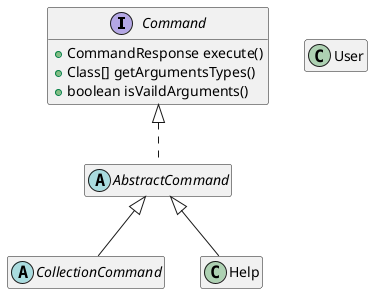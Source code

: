 @startuml commmands_class

interface Command {
    + CommandResponse execute()
    + Class[] getArgumentsTypes()
    + boolean isVaildArguments()
}

abstract class AbstractCommand implements Command

abstract class CollectionCommand extends AbstractCommand {

}

class Help extends AbstractCommand

class User

hide AbstractCommand empty members
hide CollectionCommand empty members
hide class empty members
hide interface empty members

@enduml